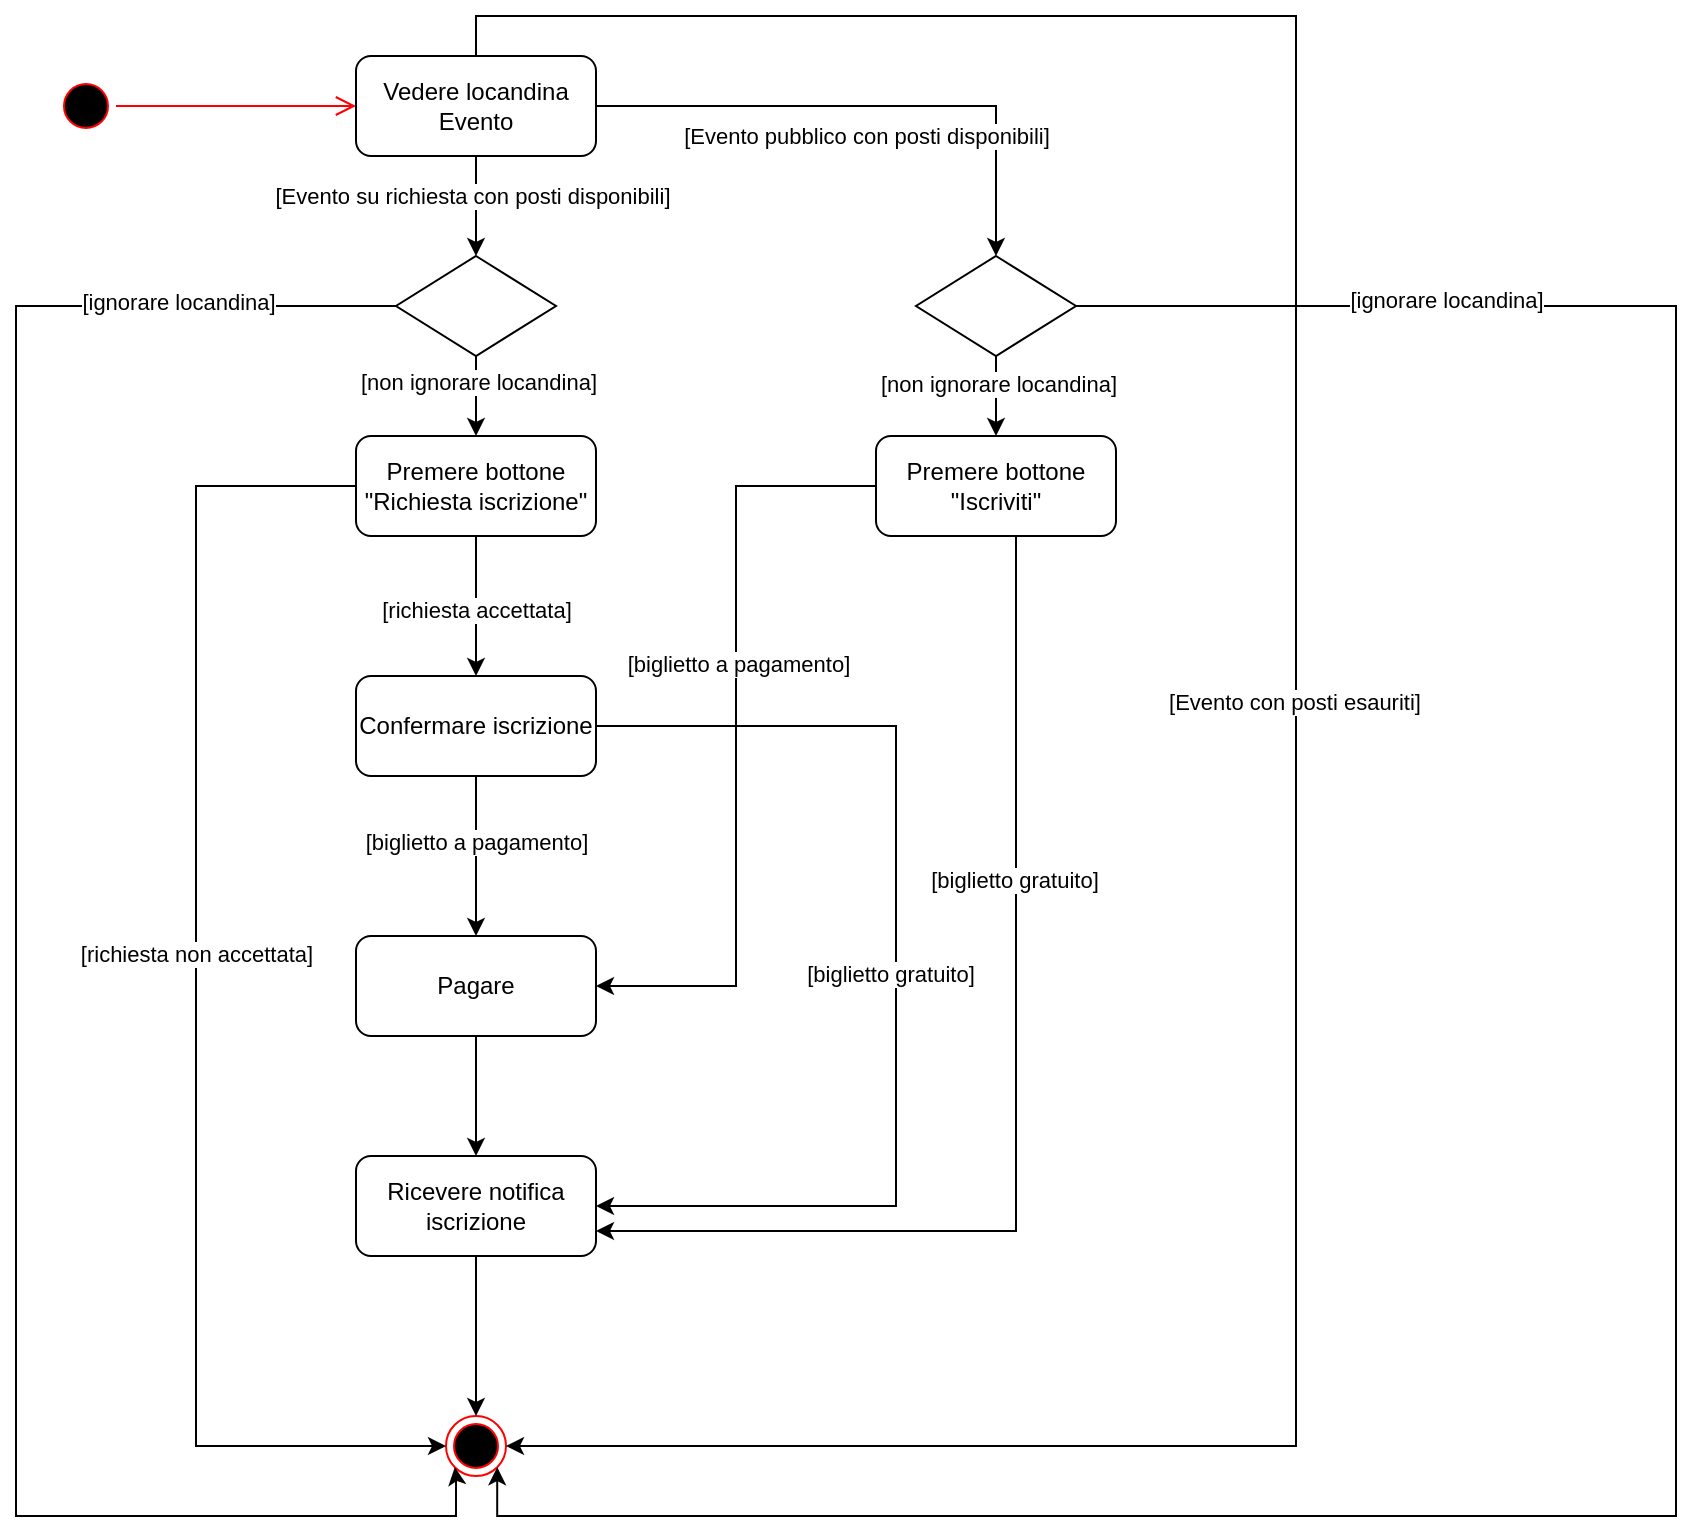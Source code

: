 <mxfile version="20.5.3" type="device"><diagram id="nZG_qQOkmTStdPXmCtlG" name="Page-1"><mxGraphModel dx="1678" dy="838" grid="1" gridSize="10" guides="1" tooltips="1" connect="1" arrows="1" fold="1" page="1" pageScale="1" pageWidth="1169" pageHeight="827" math="0" shadow="0"><root><mxCell id="0"/><mxCell id="1" parent="0"/><mxCell id="DAVcvK1HwkKafsAGESwd-1" value="" style="ellipse;html=1;shape=startState;fillColor=#000000;strokeColor=#ff0000;" parent="1" vertex="1"><mxGeometry x="80" y="80" width="30" height="30" as="geometry"/></mxCell><mxCell id="DAVcvK1HwkKafsAGESwd-2" value="" style="edgeStyle=orthogonalEdgeStyle;html=1;verticalAlign=bottom;endArrow=open;endSize=8;strokeColor=#ff0000;rounded=0;" parent="1" source="DAVcvK1HwkKafsAGESwd-1" target="DAVcvK1HwkKafsAGESwd-4" edge="1"><mxGeometry relative="1" as="geometry"><mxPoint x="180" y="85" as="targetPoint"/><Array as="points"/></mxGeometry></mxCell><mxCell id="DAVcvK1HwkKafsAGESwd-3" value="" style="ellipse;html=1;shape=endState;fillColor=#000000;strokeColor=#ff0000;" parent="1" vertex="1"><mxGeometry x="275" y="750" width="30" height="30" as="geometry"/></mxCell><mxCell id="DAVcvK1HwkKafsAGESwd-9" style="edgeStyle=orthogonalEdgeStyle;rounded=0;orthogonalLoop=1;jettySize=auto;html=1;entryX=1;entryY=0.5;entryDx=0;entryDy=0;exitX=1;exitY=0.5;exitDx=0;exitDy=0;" parent="1" source="DAVcvK1HwkKafsAGESwd-13" target="DAVcvK1HwkKafsAGESwd-7" edge="1"><mxGeometry relative="1" as="geometry"><Array as="points"><mxPoint x="500" y="405"/><mxPoint x="500" y="645"/></Array></mxGeometry></mxCell><mxCell id="DAVcvK1HwkKafsAGESwd-10" value="[biglietto gratuito]" style="edgeLabel;html=1;align=center;verticalAlign=middle;resizable=0;points=[];" parent="DAVcvK1HwkKafsAGESwd-9" vertex="1" connectable="0"><mxGeometry x="0.013" y="-3" relative="1" as="geometry"><mxPoint as="offset"/></mxGeometry></mxCell><mxCell id="DAVcvK1HwkKafsAGESwd-24" style="edgeStyle=orthogonalEdgeStyle;rounded=0;orthogonalLoop=1;jettySize=auto;html=1;entryX=1;entryY=0.5;entryDx=0;entryDy=0;" parent="1" source="DAVcvK1HwkKafsAGESwd-4" target="DAVcvK1HwkKafsAGESwd-3" edge="1"><mxGeometry relative="1" as="geometry"><Array as="points"><mxPoint x="290" y="50"/><mxPoint x="700" y="50"/><mxPoint x="700" y="765"/></Array></mxGeometry></mxCell><mxCell id="DAVcvK1HwkKafsAGESwd-25" value="[Evento con posti esauriti]" style="edgeLabel;html=1;align=center;verticalAlign=middle;resizable=0;points=[];" parent="DAVcvK1HwkKafsAGESwd-24" vertex="1" connectable="0"><mxGeometry x="0.003" y="-1" relative="1" as="geometry"><mxPoint as="offset"/></mxGeometry></mxCell><mxCell id="1Kf6bS9TQWNHR3JpzmjJ-2" value="" style="edgeStyle=orthogonalEdgeStyle;rounded=0;orthogonalLoop=1;jettySize=auto;html=1;entryX=0.5;entryY=0;entryDx=0;entryDy=0;" edge="1" parent="1" source="DAVcvK1HwkKafsAGESwd-4" target="1Kf6bS9TQWNHR3JpzmjJ-3"><mxGeometry relative="1" as="geometry"><mxPoint x="290.04" y="150.022" as="targetPoint"/></mxGeometry></mxCell><mxCell id="1Kf6bS9TQWNHR3JpzmjJ-6" value="[Evento su richiesta con posti disponibili]" style="edgeLabel;html=1;align=center;verticalAlign=middle;resizable=0;points=[];" vertex="1" connectable="0" parent="1Kf6bS9TQWNHR3JpzmjJ-2"><mxGeometry x="-0.196" y="-2" relative="1" as="geometry"><mxPoint as="offset"/></mxGeometry></mxCell><mxCell id="1Kf6bS9TQWNHR3JpzmjJ-5" value="&lt;span style=&quot;color: rgb(0, 0, 0); font-family: Helvetica; font-size: 11px; font-style: normal; font-variant-ligatures: normal; font-variant-caps: normal; font-weight: 400; letter-spacing: normal; orphans: 2; text-align: center; text-indent: 0px; text-transform: none; widows: 2; word-spacing: 0px; -webkit-text-stroke-width: 0px; background-color: rgb(255, 255, 255); text-decoration-thickness: initial; text-decoration-style: initial; text-decoration-color: initial; float: none; display: inline !important;&quot;&gt;[Evento pubblico con posti disponibili]&lt;/span&gt;" style="edgeStyle=orthogonalEdgeStyle;rounded=0;orthogonalLoop=1;jettySize=auto;html=1;entryX=0.5;entryY=0;entryDx=0;entryDy=0;" edge="1" parent="1" source="DAVcvK1HwkKafsAGESwd-4" target="1Kf6bS9TQWNHR3JpzmjJ-4"><mxGeometry x="-0.017" y="-15" relative="1" as="geometry"><mxPoint as="offset"/></mxGeometry></mxCell><mxCell id="DAVcvK1HwkKafsAGESwd-4" value="Vedere locandina Evento" style="rounded=1;whiteSpace=wrap;html=1;" parent="1" vertex="1"><mxGeometry x="230" y="70" width="120" height="50" as="geometry"/></mxCell><mxCell id="DAVcvK1HwkKafsAGESwd-8" value="" style="edgeStyle=orthogonalEdgeStyle;rounded=0;orthogonalLoop=1;jettySize=auto;html=1;" parent="1" source="DAVcvK1HwkKafsAGESwd-5" target="DAVcvK1HwkKafsAGESwd-7" edge="1"><mxGeometry relative="1" as="geometry"/></mxCell><mxCell id="DAVcvK1HwkKafsAGESwd-5" value="Pagare" style="rounded=1;whiteSpace=wrap;html=1;" parent="1" vertex="1"><mxGeometry x="230" y="510" width="120" height="50" as="geometry"/></mxCell><mxCell id="DAVcvK1HwkKafsAGESwd-20" style="edgeStyle=orthogonalEdgeStyle;rounded=0;orthogonalLoop=1;jettySize=auto;html=1;entryX=0.5;entryY=0;entryDx=0;entryDy=0;" parent="1" source="DAVcvK1HwkKafsAGESwd-7" target="DAVcvK1HwkKafsAGESwd-3" edge="1"><mxGeometry relative="1" as="geometry"/></mxCell><mxCell id="DAVcvK1HwkKafsAGESwd-7" value="Ricevere notifica iscrizione" style="rounded=1;whiteSpace=wrap;html=1;" parent="1" vertex="1"><mxGeometry x="230" y="620" width="120" height="50" as="geometry"/></mxCell><mxCell id="DAVcvK1HwkKafsAGESwd-14" value="" style="edgeStyle=orthogonalEdgeStyle;rounded=0;orthogonalLoop=1;jettySize=auto;html=1;" parent="1" source="DAVcvK1HwkKafsAGESwd-11" target="DAVcvK1HwkKafsAGESwd-13" edge="1"><mxGeometry relative="1" as="geometry"/></mxCell><mxCell id="DAVcvK1HwkKafsAGESwd-15" value="[richiesta accettata]" style="edgeLabel;html=1;align=center;verticalAlign=middle;resizable=0;points=[];" parent="DAVcvK1HwkKafsAGESwd-14" vertex="1" connectable="0"><mxGeometry x="0.043" relative="1" as="geometry"><mxPoint as="offset"/></mxGeometry></mxCell><mxCell id="DAVcvK1HwkKafsAGESwd-16" style="edgeStyle=orthogonalEdgeStyle;rounded=0;orthogonalLoop=1;jettySize=auto;html=1;entryX=0;entryY=0.5;entryDx=0;entryDy=0;" parent="1" source="DAVcvK1HwkKafsAGESwd-11" target="DAVcvK1HwkKafsAGESwd-3" edge="1"><mxGeometry relative="1" as="geometry"><Array as="points"><mxPoint x="150" y="285"/><mxPoint x="150" y="765"/></Array></mxGeometry></mxCell><mxCell id="DAVcvK1HwkKafsAGESwd-17" value="[richiesta non accettata]" style="edgeLabel;html=1;align=center;verticalAlign=middle;resizable=0;points=[];" parent="DAVcvK1HwkKafsAGESwd-16" vertex="1" connectable="0"><mxGeometry x="-0.084" relative="1" as="geometry"><mxPoint as="offset"/></mxGeometry></mxCell><mxCell id="DAVcvK1HwkKafsAGESwd-11" value="Premere bottone &quot;Richiesta iscrizione&quot;" style="rounded=1;whiteSpace=wrap;html=1;" parent="1" vertex="1"><mxGeometry x="230" y="260" width="120" height="50" as="geometry"/></mxCell><mxCell id="DAVcvK1HwkKafsAGESwd-18" value="" style="edgeStyle=orthogonalEdgeStyle;rounded=0;orthogonalLoop=1;jettySize=auto;html=1;" parent="1" source="DAVcvK1HwkKafsAGESwd-13" target="DAVcvK1HwkKafsAGESwd-5" edge="1"><mxGeometry relative="1" as="geometry"/></mxCell><mxCell id="DAVcvK1HwkKafsAGESwd-19" value="[biglietto a pagamento]" style="edgeLabel;html=1;align=center;verticalAlign=middle;resizable=0;points=[];" parent="DAVcvK1HwkKafsAGESwd-18" vertex="1" connectable="0"><mxGeometry x="-0.192" relative="1" as="geometry"><mxPoint as="offset"/></mxGeometry></mxCell><mxCell id="DAVcvK1HwkKafsAGESwd-13" value="Confermare iscrizione" style="rounded=1;whiteSpace=wrap;html=1;" parent="1" vertex="1"><mxGeometry x="230" y="380" width="120" height="50" as="geometry"/></mxCell><mxCell id="DAVcvK1HwkKafsAGESwd-26" style="edgeStyle=orthogonalEdgeStyle;rounded=0;orthogonalLoop=1;jettySize=auto;html=1;entryX=1;entryY=0.5;entryDx=0;entryDy=0;" parent="1" source="DAVcvK1HwkKafsAGESwd-22" target="DAVcvK1HwkKafsAGESwd-5" edge="1"><mxGeometry relative="1" as="geometry"/></mxCell><mxCell id="DAVcvK1HwkKafsAGESwd-28" value="[biglietto a pagamento]" style="edgeLabel;html=1;align=center;verticalAlign=middle;resizable=0;points=[];" parent="DAVcvK1HwkKafsAGESwd-26" vertex="1" connectable="0"><mxGeometry x="-0.186" y="1" relative="1" as="geometry"><mxPoint as="offset"/></mxGeometry></mxCell><mxCell id="DAVcvK1HwkKafsAGESwd-27" style="edgeStyle=orthogonalEdgeStyle;rounded=0;orthogonalLoop=1;jettySize=auto;html=1;entryX=1;entryY=0.75;entryDx=0;entryDy=0;" parent="1" source="DAVcvK1HwkKafsAGESwd-22" target="DAVcvK1HwkKafsAGESwd-7" edge="1"><mxGeometry relative="1" as="geometry"><Array as="points"><mxPoint x="560" y="658"/></Array></mxGeometry></mxCell><mxCell id="DAVcvK1HwkKafsAGESwd-29" value="[biglietto gratuito]" style="edgeLabel;html=1;align=center;verticalAlign=middle;resizable=0;points=[];" parent="DAVcvK1HwkKafsAGESwd-27" vertex="1" connectable="0"><mxGeometry x="-0.383" y="-1" relative="1" as="geometry"><mxPoint as="offset"/></mxGeometry></mxCell><mxCell id="DAVcvK1HwkKafsAGESwd-22" value="Premere bottone &quot;Iscriviti&quot;" style="rounded=1;whiteSpace=wrap;html=1;" parent="1" vertex="1"><mxGeometry x="490" y="260" width="120" height="50" as="geometry"/></mxCell><mxCell id="1Kf6bS9TQWNHR3JpzmjJ-7" style="edgeStyle=orthogonalEdgeStyle;rounded=0;orthogonalLoop=1;jettySize=auto;html=1;entryX=0;entryY=1;entryDx=0;entryDy=0;" edge="1" parent="1" source="1Kf6bS9TQWNHR3JpzmjJ-3" target="DAVcvK1HwkKafsAGESwd-3"><mxGeometry relative="1" as="geometry"><Array as="points"><mxPoint x="60" y="195"/><mxPoint x="60" y="800"/><mxPoint x="280" y="800"/><mxPoint x="280" y="780"/><mxPoint x="279" y="780"/></Array></mxGeometry></mxCell><mxCell id="1Kf6bS9TQWNHR3JpzmjJ-11" value="[ignorare locandina]" style="edgeLabel;html=1;align=center;verticalAlign=middle;resizable=0;points=[];" vertex="1" connectable="0" parent="1Kf6bS9TQWNHR3JpzmjJ-7"><mxGeometry x="-0.789" y="-2" relative="1" as="geometry"><mxPoint as="offset"/></mxGeometry></mxCell><mxCell id="1Kf6bS9TQWNHR3JpzmjJ-13" value="" style="edgeStyle=orthogonalEdgeStyle;rounded=0;orthogonalLoop=1;jettySize=auto;html=1;" edge="1" parent="1" source="1Kf6bS9TQWNHR3JpzmjJ-3" target="DAVcvK1HwkKafsAGESwd-11"><mxGeometry relative="1" as="geometry"/></mxCell><mxCell id="1Kf6bS9TQWNHR3JpzmjJ-15" value="[non ignorare locandina]" style="edgeLabel;html=1;align=center;verticalAlign=middle;resizable=0;points=[];" vertex="1" connectable="0" parent="1Kf6bS9TQWNHR3JpzmjJ-13"><mxGeometry x="-0.343" y="1" relative="1" as="geometry"><mxPoint as="offset"/></mxGeometry></mxCell><mxCell id="1Kf6bS9TQWNHR3JpzmjJ-3" value="" style="rhombus;whiteSpace=wrap;html=1;" vertex="1" parent="1"><mxGeometry x="250" y="170" width="80" height="50" as="geometry"/></mxCell><mxCell id="1Kf6bS9TQWNHR3JpzmjJ-8" style="edgeStyle=orthogonalEdgeStyle;rounded=0;orthogonalLoop=1;jettySize=auto;html=1;entryX=1;entryY=1;entryDx=0;entryDy=0;" edge="1" parent="1" source="1Kf6bS9TQWNHR3JpzmjJ-4" target="DAVcvK1HwkKafsAGESwd-3"><mxGeometry relative="1" as="geometry"><Array as="points"><mxPoint x="890" y="195"/><mxPoint x="890" y="800"/><mxPoint x="301" y="800"/></Array></mxGeometry></mxCell><mxCell id="1Kf6bS9TQWNHR3JpzmjJ-12" value="[ignorare locandina]" style="edgeLabel;html=1;align=center;verticalAlign=middle;resizable=0;points=[];" vertex="1" connectable="0" parent="1Kf6bS9TQWNHR3JpzmjJ-8"><mxGeometry x="-0.757" y="3" relative="1" as="geometry"><mxPoint as="offset"/></mxGeometry></mxCell><mxCell id="1Kf6bS9TQWNHR3JpzmjJ-14" value="" style="edgeStyle=orthogonalEdgeStyle;rounded=0;orthogonalLoop=1;jettySize=auto;html=1;" edge="1" parent="1" source="1Kf6bS9TQWNHR3JpzmjJ-4" target="DAVcvK1HwkKafsAGESwd-22"><mxGeometry relative="1" as="geometry"/></mxCell><mxCell id="1Kf6bS9TQWNHR3JpzmjJ-16" value="[non ignorare locandina]" style="edgeLabel;html=1;align=center;verticalAlign=middle;resizable=0;points=[];" vertex="1" connectable="0" parent="1Kf6bS9TQWNHR3JpzmjJ-14"><mxGeometry x="-0.343" y="1" relative="1" as="geometry"><mxPoint y="1" as="offset"/></mxGeometry></mxCell><mxCell id="1Kf6bS9TQWNHR3JpzmjJ-4" value="" style="rhombus;whiteSpace=wrap;html=1;" vertex="1" parent="1"><mxGeometry x="510" y="170" width="80" height="50" as="geometry"/></mxCell></root></mxGraphModel></diagram></mxfile>